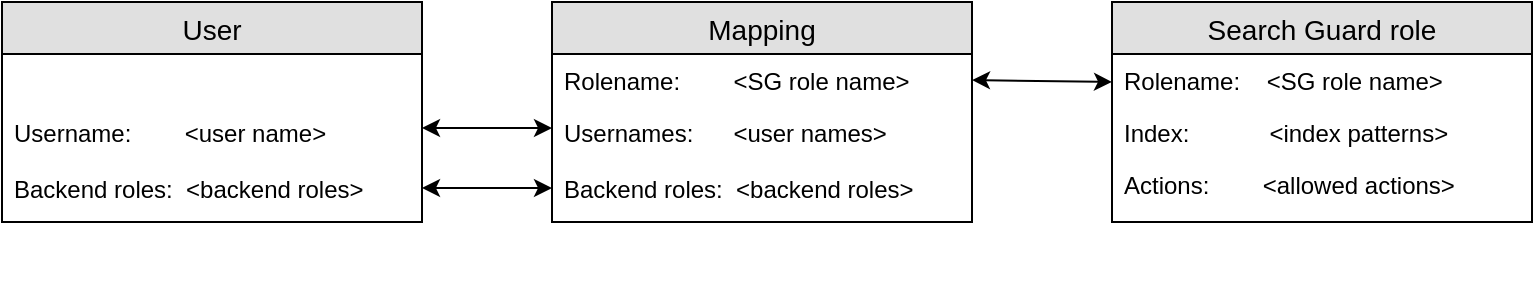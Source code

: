 <mxfile version="10.6.7" type="device"><diagram id="5CDpZPCSxMbOep1dZnsU" name="Page-1"><mxGraphModel dx="1398" dy="622" grid="1" gridSize="10" guides="1" tooltips="1" connect="1" arrows="1" fold="1" page="1" pageScale="1" pageWidth="850" pageHeight="2000" math="0" shadow="0"><root><mxCell id="0"/><mxCell id="1" parent="0"/><mxCell id="MUbSKgl7RlsJ2hWvcrAV-17" value="Search Guard role" style="swimlane;fontStyle=0;childLayout=stackLayout;horizontal=1;startSize=26;fillColor=#e0e0e0;horizontalStack=0;resizeParent=1;resizeParentMax=0;resizeLast=0;collapsible=1;marginBottom=0;swimlaneFillColor=#ffffff;align=center;fontSize=14;" vertex="1" parent="1"><mxGeometry x="590" y="40" width="210" height="110" as="geometry"/></mxCell><mxCell id="MUbSKgl7RlsJ2hWvcrAV-18" value="Rolename:    &lt;SG role name&gt;" style="text;strokeColor=none;fillColor=none;spacingLeft=4;spacingRight=4;overflow=hidden;rotatable=0;points=[[0,0.5],[1,0.5]];portConstraint=eastwest;fontSize=12;fontStyle=0" vertex="1" parent="MUbSKgl7RlsJ2hWvcrAV-17"><mxGeometry y="26" width="210" height="26" as="geometry"/></mxCell><mxCell id="MUbSKgl7RlsJ2hWvcrAV-19" value="Index:            &lt;index patterns&gt;&#10;&#10;" style="text;strokeColor=none;fillColor=none;spacingLeft=4;spacingRight=4;overflow=hidden;rotatable=0;points=[[0,0.5],[1,0.5]];portConstraint=eastwest;fontSize=12;" vertex="1" parent="MUbSKgl7RlsJ2hWvcrAV-17"><mxGeometry y="52" width="210" height="58" as="geometry"/></mxCell><mxCell id="MUbSKgl7RlsJ2hWvcrAV-20" value="Actions:        &lt;allowed actions&gt;&#10;&#10;" style="text;strokeColor=none;fillColor=none;spacingLeft=4;spacingRight=4;overflow=hidden;rotatable=0;points=[[0,0.5],[1,0.5]];portConstraint=eastwest;fontSize=12;" vertex="1" parent="1"><mxGeometry x="590" y="118" width="210" height="58" as="geometry"/></mxCell><mxCell id="MUbSKgl7RlsJ2hWvcrAV-26" value="" style="endArrow=classic;startArrow=classic;html=1;entryX=0;entryY=0.5;entryDx=0;entryDy=0;exitX=1;exitY=0.5;exitDx=0;exitDy=0;" edge="1" parent="1" source="MUbSKgl7RlsJ2hWvcrAV-31"><mxGeometry width="50" height="50" relative="1" as="geometry"><mxPoint x="525" y="80" as="sourcePoint"/><mxPoint x="590" y="80" as="targetPoint"/></mxGeometry></mxCell><mxCell id="MUbSKgl7RlsJ2hWvcrAV-30" value="Mapping" style="swimlane;fontStyle=0;childLayout=stackLayout;horizontal=1;startSize=26;fillColor=#e0e0e0;horizontalStack=0;resizeParent=1;resizeParentMax=0;resizeLast=0;collapsible=1;marginBottom=0;swimlaneFillColor=#ffffff;align=center;fontSize=14;" vertex="1" parent="1"><mxGeometry x="310" y="40" width="210" height="110" as="geometry"/></mxCell><mxCell id="MUbSKgl7RlsJ2hWvcrAV-31" value="Rolename:        &lt;SG role name&gt;" style="text;strokeColor=none;fillColor=none;spacingLeft=4;spacingRight=4;overflow=hidden;rotatable=0;points=[[0,0.5],[1,0.5]];portConstraint=eastwest;fontSize=12;fontStyle=0" vertex="1" parent="MUbSKgl7RlsJ2hWvcrAV-30"><mxGeometry y="26" width="210" height="26" as="geometry"/></mxCell><mxCell id="MUbSKgl7RlsJ2hWvcrAV-32" value="Usernames:      &lt;user names&gt;&#10;&#10;Backend roles:  &lt;backend roles&gt;" style="text;strokeColor=none;fillColor=none;spacingLeft=4;spacingRight=4;overflow=hidden;rotatable=0;points=[[0,0.5],[1,0.5]];portConstraint=eastwest;fontSize=12;" vertex="1" parent="MUbSKgl7RlsJ2hWvcrAV-30"><mxGeometry y="52" width="210" height="58" as="geometry"/></mxCell><mxCell id="MUbSKgl7RlsJ2hWvcrAV-33" value="User" style="swimlane;fontStyle=0;childLayout=stackLayout;horizontal=1;startSize=26;fillColor=#e0e0e0;horizontalStack=0;resizeParent=1;resizeParentMax=0;resizeLast=0;collapsible=1;marginBottom=0;swimlaneFillColor=#ffffff;align=center;fontSize=14;" vertex="1" parent="1"><mxGeometry x="35" y="40" width="210" height="110" as="geometry"/></mxCell><mxCell id="MUbSKgl7RlsJ2hWvcrAV-34" value="    " style="text;strokeColor=none;fillColor=none;spacingLeft=4;spacingRight=4;overflow=hidden;rotatable=0;points=[[0,0.5],[1,0.5]];portConstraint=eastwest;fontSize=12;fontStyle=0" vertex="1" parent="MUbSKgl7RlsJ2hWvcrAV-33"><mxGeometry y="26" width="210" height="26" as="geometry"/></mxCell><mxCell id="MUbSKgl7RlsJ2hWvcrAV-35" value="Username:        &lt;user name&gt;&#10;&#10;Backend roles:  &lt;backend roles&gt;" style="text;strokeColor=none;fillColor=none;spacingLeft=4;spacingRight=4;overflow=hidden;rotatable=0;points=[[0,0.5],[1,0.5]];portConstraint=eastwest;fontSize=12;" vertex="1" parent="MUbSKgl7RlsJ2hWvcrAV-33"><mxGeometry y="52" width="210" height="58" as="geometry"/></mxCell><mxCell id="MUbSKgl7RlsJ2hWvcrAV-36" value="" style="endArrow=classic;startArrow=classic;html=1;" edge="1" parent="1"><mxGeometry width="50" height="50" relative="1" as="geometry"><mxPoint x="245" y="103" as="sourcePoint"/><mxPoint x="310" y="103" as="targetPoint"/></mxGeometry></mxCell><mxCell id="MUbSKgl7RlsJ2hWvcrAV-37" value="" style="endArrow=classic;startArrow=classic;html=1;" edge="1" parent="1"><mxGeometry width="50" height="50" relative="1" as="geometry"><mxPoint x="245" y="133" as="sourcePoint"/><mxPoint x="310" y="133" as="targetPoint"/></mxGeometry></mxCell></root></mxGraphModel></diagram></mxfile>